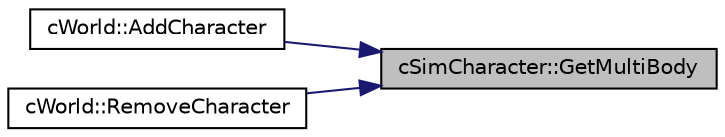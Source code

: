 digraph "cSimCharacter::GetMultiBody"
{
 // LATEX_PDF_SIZE
  edge [fontname="Helvetica",fontsize="10",labelfontname="Helvetica",labelfontsize="10"];
  node [fontname="Helvetica",fontsize="10",shape=record];
  rankdir="RL";
  Node1 [label="cSimCharacter::GetMultiBody",height=0.2,width=0.4,color="black", fillcolor="grey75", style="filled", fontcolor="black",tooltip=" "];
  Node1 -> Node2 [dir="back",color="midnightblue",fontsize="10",style="solid",fontname="Helvetica"];
  Node2 [label="cWorld::AddCharacter",height=0.2,width=0.4,color="black", fillcolor="white", style="filled",URL="$classc_world.html#a964b4b5ad1aefc318ee317346099dbfb",tooltip=" "];
  Node1 -> Node3 [dir="back",color="midnightblue",fontsize="10",style="solid",fontname="Helvetica"];
  Node3 [label="cWorld::RemoveCharacter",height=0.2,width=0.4,color="black", fillcolor="white", style="filled",URL="$classc_world.html#a7dc348532fd08e33b6ac6a43ce869bd4",tooltip=" "];
}
